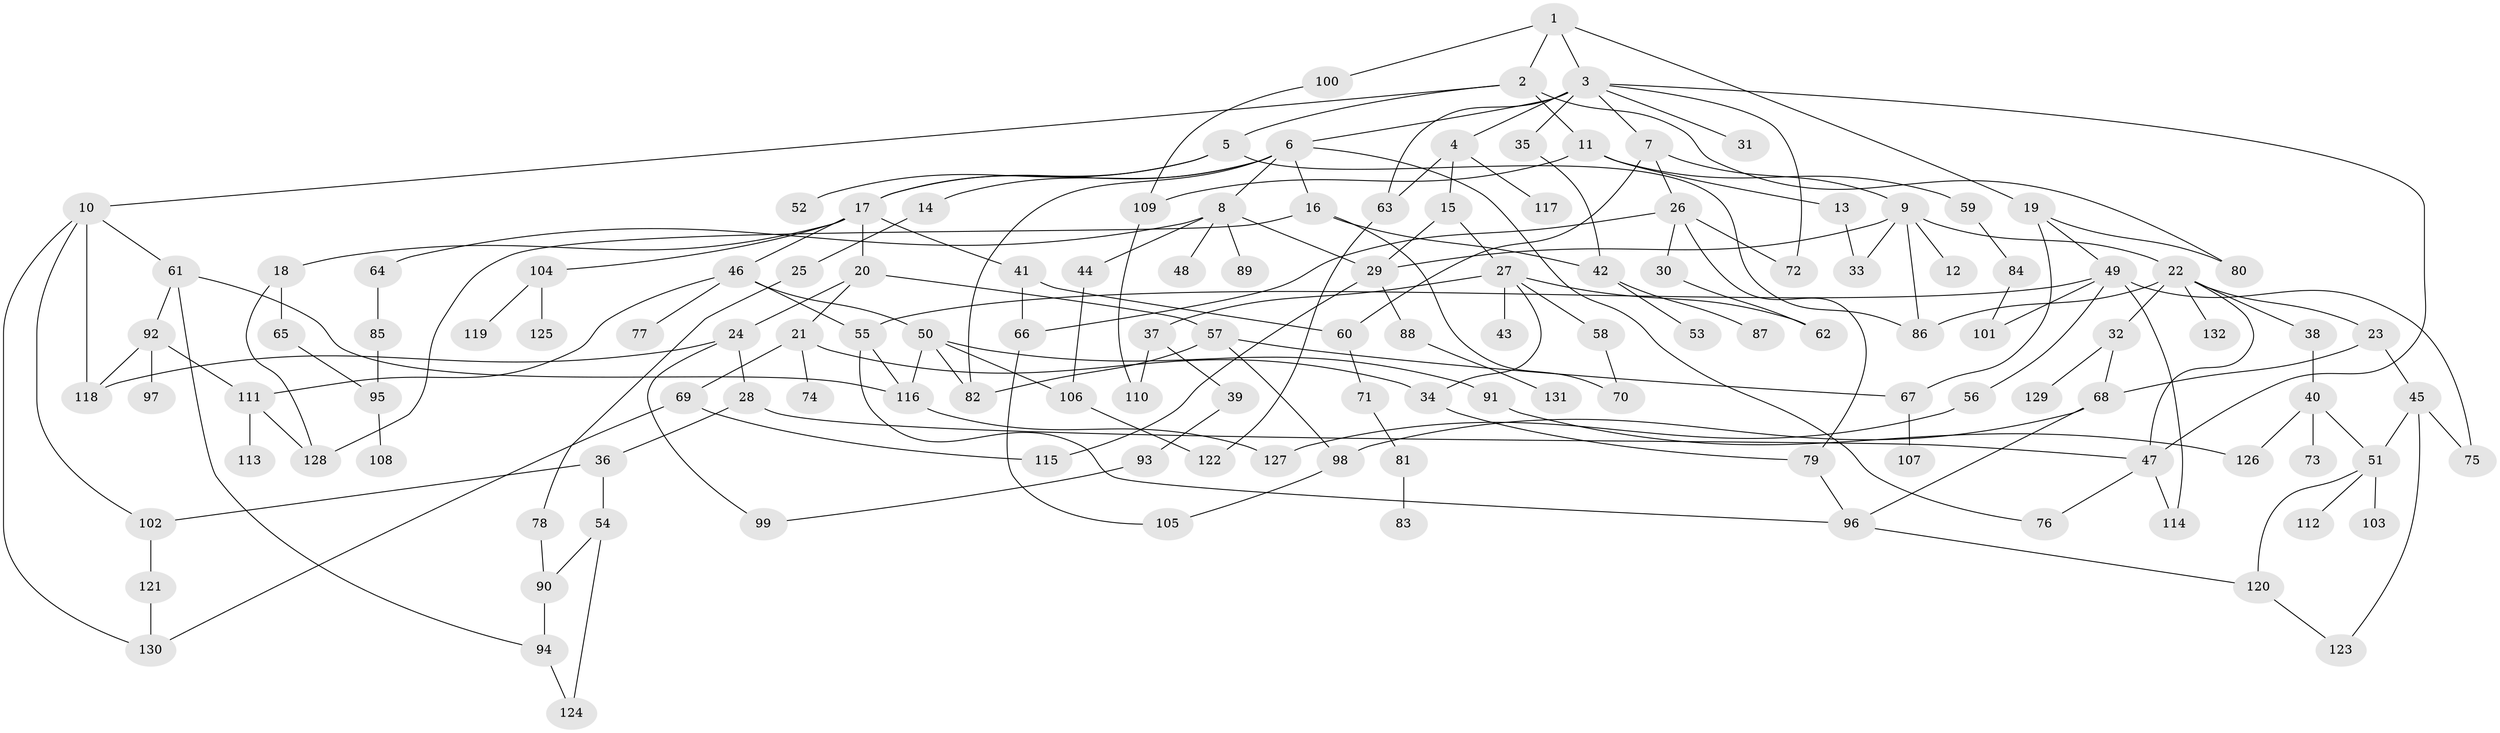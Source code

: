 // Generated by graph-tools (version 1.1) at 2025/25/03/09/25 03:25:29]
// undirected, 132 vertices, 187 edges
graph export_dot {
graph [start="1"]
  node [color=gray90,style=filled];
  1;
  2;
  3;
  4;
  5;
  6;
  7;
  8;
  9;
  10;
  11;
  12;
  13;
  14;
  15;
  16;
  17;
  18;
  19;
  20;
  21;
  22;
  23;
  24;
  25;
  26;
  27;
  28;
  29;
  30;
  31;
  32;
  33;
  34;
  35;
  36;
  37;
  38;
  39;
  40;
  41;
  42;
  43;
  44;
  45;
  46;
  47;
  48;
  49;
  50;
  51;
  52;
  53;
  54;
  55;
  56;
  57;
  58;
  59;
  60;
  61;
  62;
  63;
  64;
  65;
  66;
  67;
  68;
  69;
  70;
  71;
  72;
  73;
  74;
  75;
  76;
  77;
  78;
  79;
  80;
  81;
  82;
  83;
  84;
  85;
  86;
  87;
  88;
  89;
  90;
  91;
  92;
  93;
  94;
  95;
  96;
  97;
  98;
  99;
  100;
  101;
  102;
  103;
  104;
  105;
  106;
  107;
  108;
  109;
  110;
  111;
  112;
  113;
  114;
  115;
  116;
  117;
  118;
  119;
  120;
  121;
  122;
  123;
  124;
  125;
  126;
  127;
  128;
  129;
  130;
  131;
  132;
  1 -- 2;
  1 -- 3;
  1 -- 19;
  1 -- 100;
  2 -- 5;
  2 -- 10;
  2 -- 11;
  2 -- 80;
  3 -- 4;
  3 -- 6;
  3 -- 7;
  3 -- 31;
  3 -- 35;
  3 -- 47;
  3 -- 63;
  3 -- 72;
  4 -- 15;
  4 -- 117;
  4 -- 63;
  5 -- 17;
  5 -- 52;
  5 -- 86;
  6 -- 8;
  6 -- 14;
  6 -- 16;
  6 -- 82;
  6 -- 76;
  6 -- 17;
  7 -- 9;
  7 -- 26;
  7 -- 60;
  8 -- 44;
  8 -- 48;
  8 -- 64;
  8 -- 89;
  8 -- 29;
  9 -- 12;
  9 -- 22;
  9 -- 33;
  9 -- 86;
  9 -- 29;
  10 -- 61;
  10 -- 130;
  10 -- 102;
  10 -- 118;
  11 -- 13;
  11 -- 59;
  11 -- 109;
  13 -- 33;
  14 -- 25;
  15 -- 27;
  15 -- 29;
  16 -- 42;
  16 -- 70;
  16 -- 128;
  17 -- 18;
  17 -- 20;
  17 -- 41;
  17 -- 46;
  17 -- 104;
  18 -- 65;
  18 -- 128;
  19 -- 49;
  19 -- 67;
  19 -- 80;
  20 -- 21;
  20 -- 24;
  20 -- 57;
  21 -- 34;
  21 -- 69;
  21 -- 74;
  22 -- 23;
  22 -- 32;
  22 -- 38;
  22 -- 132;
  22 -- 86;
  22 -- 47;
  23 -- 45;
  23 -- 68;
  24 -- 28;
  24 -- 118;
  24 -- 99;
  25 -- 78;
  26 -- 30;
  26 -- 72;
  26 -- 66;
  26 -- 79;
  27 -- 37;
  27 -- 43;
  27 -- 58;
  27 -- 62;
  27 -- 34;
  28 -- 36;
  28 -- 47;
  29 -- 88;
  29 -- 115;
  30 -- 62;
  32 -- 129;
  32 -- 68;
  34 -- 79;
  35 -- 42;
  36 -- 54;
  36 -- 102;
  37 -- 39;
  37 -- 110;
  38 -- 40;
  39 -- 93;
  40 -- 51;
  40 -- 73;
  40 -- 126;
  41 -- 66;
  41 -- 60;
  42 -- 53;
  42 -- 87;
  44 -- 106;
  45 -- 75;
  45 -- 123;
  45 -- 51;
  46 -- 50;
  46 -- 55;
  46 -- 77;
  46 -- 111;
  47 -- 76;
  47 -- 114;
  49 -- 56;
  49 -- 114;
  49 -- 101;
  49 -- 75;
  49 -- 55;
  50 -- 91;
  50 -- 106;
  50 -- 82;
  50 -- 116;
  51 -- 103;
  51 -- 112;
  51 -- 120;
  54 -- 90;
  54 -- 124;
  55 -- 116;
  55 -- 96;
  56 -- 127;
  57 -- 67;
  57 -- 98;
  57 -- 82;
  58 -- 70;
  59 -- 84;
  60 -- 71;
  61 -- 92;
  61 -- 116;
  61 -- 94;
  63 -- 122;
  64 -- 85;
  65 -- 95;
  66 -- 105;
  67 -- 107;
  68 -- 96;
  68 -- 98;
  69 -- 115;
  69 -- 130;
  71 -- 81;
  78 -- 90;
  79 -- 96;
  81 -- 83;
  84 -- 101;
  85 -- 95;
  88 -- 131;
  90 -- 94;
  91 -- 126;
  92 -- 97;
  92 -- 118;
  92 -- 111;
  93 -- 99;
  94 -- 124;
  95 -- 108;
  96 -- 120;
  98 -- 105;
  100 -- 109;
  102 -- 121;
  104 -- 119;
  104 -- 125;
  106 -- 122;
  109 -- 110;
  111 -- 113;
  111 -- 128;
  116 -- 127;
  120 -- 123;
  121 -- 130;
}
